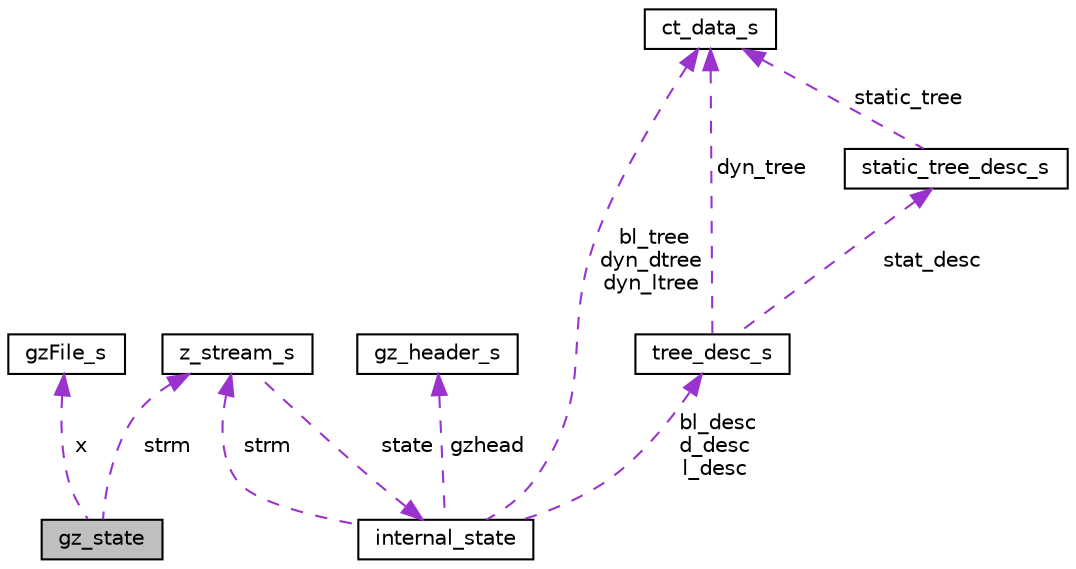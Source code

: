 digraph "gz_state"
{
 // LATEX_PDF_SIZE
  edge [fontname="Helvetica",fontsize="10",labelfontname="Helvetica",labelfontsize="10"];
  node [fontname="Helvetica",fontsize="10",shape=record];
  Node1 [label="gz_state",height=0.2,width=0.4,color="black", fillcolor="grey75", style="filled", fontcolor="black",tooltip=" "];
  Node2 -> Node1 [dir="back",color="darkorchid3",fontsize="10",style="dashed",label=" x" ,fontname="Helvetica"];
  Node2 [label="gzFile_s",height=0.2,width=0.4,color="black", fillcolor="white", style="filled",URL="$structgz_file__s.html",tooltip=" "];
  Node3 -> Node1 [dir="back",color="darkorchid3",fontsize="10",style="dashed",label=" strm" ,fontname="Helvetica"];
  Node3 [label="z_stream_s",height=0.2,width=0.4,color="black", fillcolor="white", style="filled",URL="$structz__stream__s.html",tooltip=" "];
  Node4 -> Node3 [dir="back",color="darkorchid3",fontsize="10",style="dashed",label=" state" ,fontname="Helvetica"];
  Node4 [label="internal_state",height=0.2,width=0.4,color="black", fillcolor="white", style="filled",URL="$structinternal__state.html",tooltip=" "];
  Node5 -> Node4 [dir="back",color="darkorchid3",fontsize="10",style="dashed",label=" gzhead" ,fontname="Helvetica"];
  Node5 [label="gz_header_s",height=0.2,width=0.4,color="black", fillcolor="white", style="filled",URL="$structgz__header__s.html",tooltip=" "];
  Node6 -> Node4 [dir="back",color="darkorchid3",fontsize="10",style="dashed",label=" bl_desc\nd_desc\nl_desc" ,fontname="Helvetica"];
  Node6 [label="tree_desc_s",height=0.2,width=0.4,color="black", fillcolor="white", style="filled",URL="$structtree__desc__s.html",tooltip=" "];
  Node7 -> Node6 [dir="back",color="darkorchid3",fontsize="10",style="dashed",label=" stat_desc" ,fontname="Helvetica"];
  Node7 [label="static_tree_desc_s",height=0.2,width=0.4,color="black", fillcolor="white", style="filled",URL="$structstatic__tree__desc__s.html",tooltip=" "];
  Node8 -> Node7 [dir="back",color="darkorchid3",fontsize="10",style="dashed",label=" static_tree" ,fontname="Helvetica"];
  Node8 [label="ct_data_s",height=0.2,width=0.4,color="black", fillcolor="white", style="filled",URL="$structct__data__s.html",tooltip=" "];
  Node8 -> Node6 [dir="back",color="darkorchid3",fontsize="10",style="dashed",label=" dyn_tree" ,fontname="Helvetica"];
  Node3 -> Node4 [dir="back",color="darkorchid3",fontsize="10",style="dashed",label=" strm" ,fontname="Helvetica"];
  Node8 -> Node4 [dir="back",color="darkorchid3",fontsize="10",style="dashed",label=" bl_tree\ndyn_dtree\ndyn_ltree" ,fontname="Helvetica"];
}

